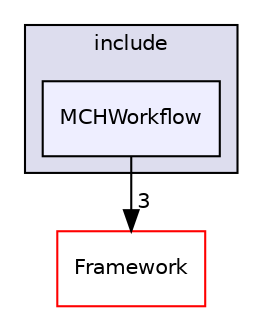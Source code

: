 digraph "/home/travis/build/AliceO2Group/AliceO2/Detectors/MUON/MCH/Workflow/include/MCHWorkflow" {
  bgcolor=transparent;
  compound=true
  node [ fontsize="10", fontname="Helvetica"];
  edge [ labelfontsize="10", labelfontname="Helvetica"];
  subgraph clusterdir_ade19310a6abca7155cb213ca0a7e06d {
    graph [ bgcolor="#ddddee", pencolor="black", label="include" fontname="Helvetica", fontsize="10", URL="dir_ade19310a6abca7155cb213ca0a7e06d.html"]
  dir_b532b2383d71dcba275c1d731b7a58cd [shape=box, label="MCHWorkflow", style="filled", fillcolor="#eeeeff", pencolor="black", URL="dir_b532b2383d71dcba275c1d731b7a58cd.html"];
  }
  dir_bcbb2cf9a3d3d83e5515c82071a07177 [shape=box label="Framework" color="red" URL="dir_bcbb2cf9a3d3d83e5515c82071a07177.html"];
  dir_b532b2383d71dcba275c1d731b7a58cd->dir_bcbb2cf9a3d3d83e5515c82071a07177 [headlabel="3", labeldistance=1.5 headhref="dir_000600_000058.html"];
}
